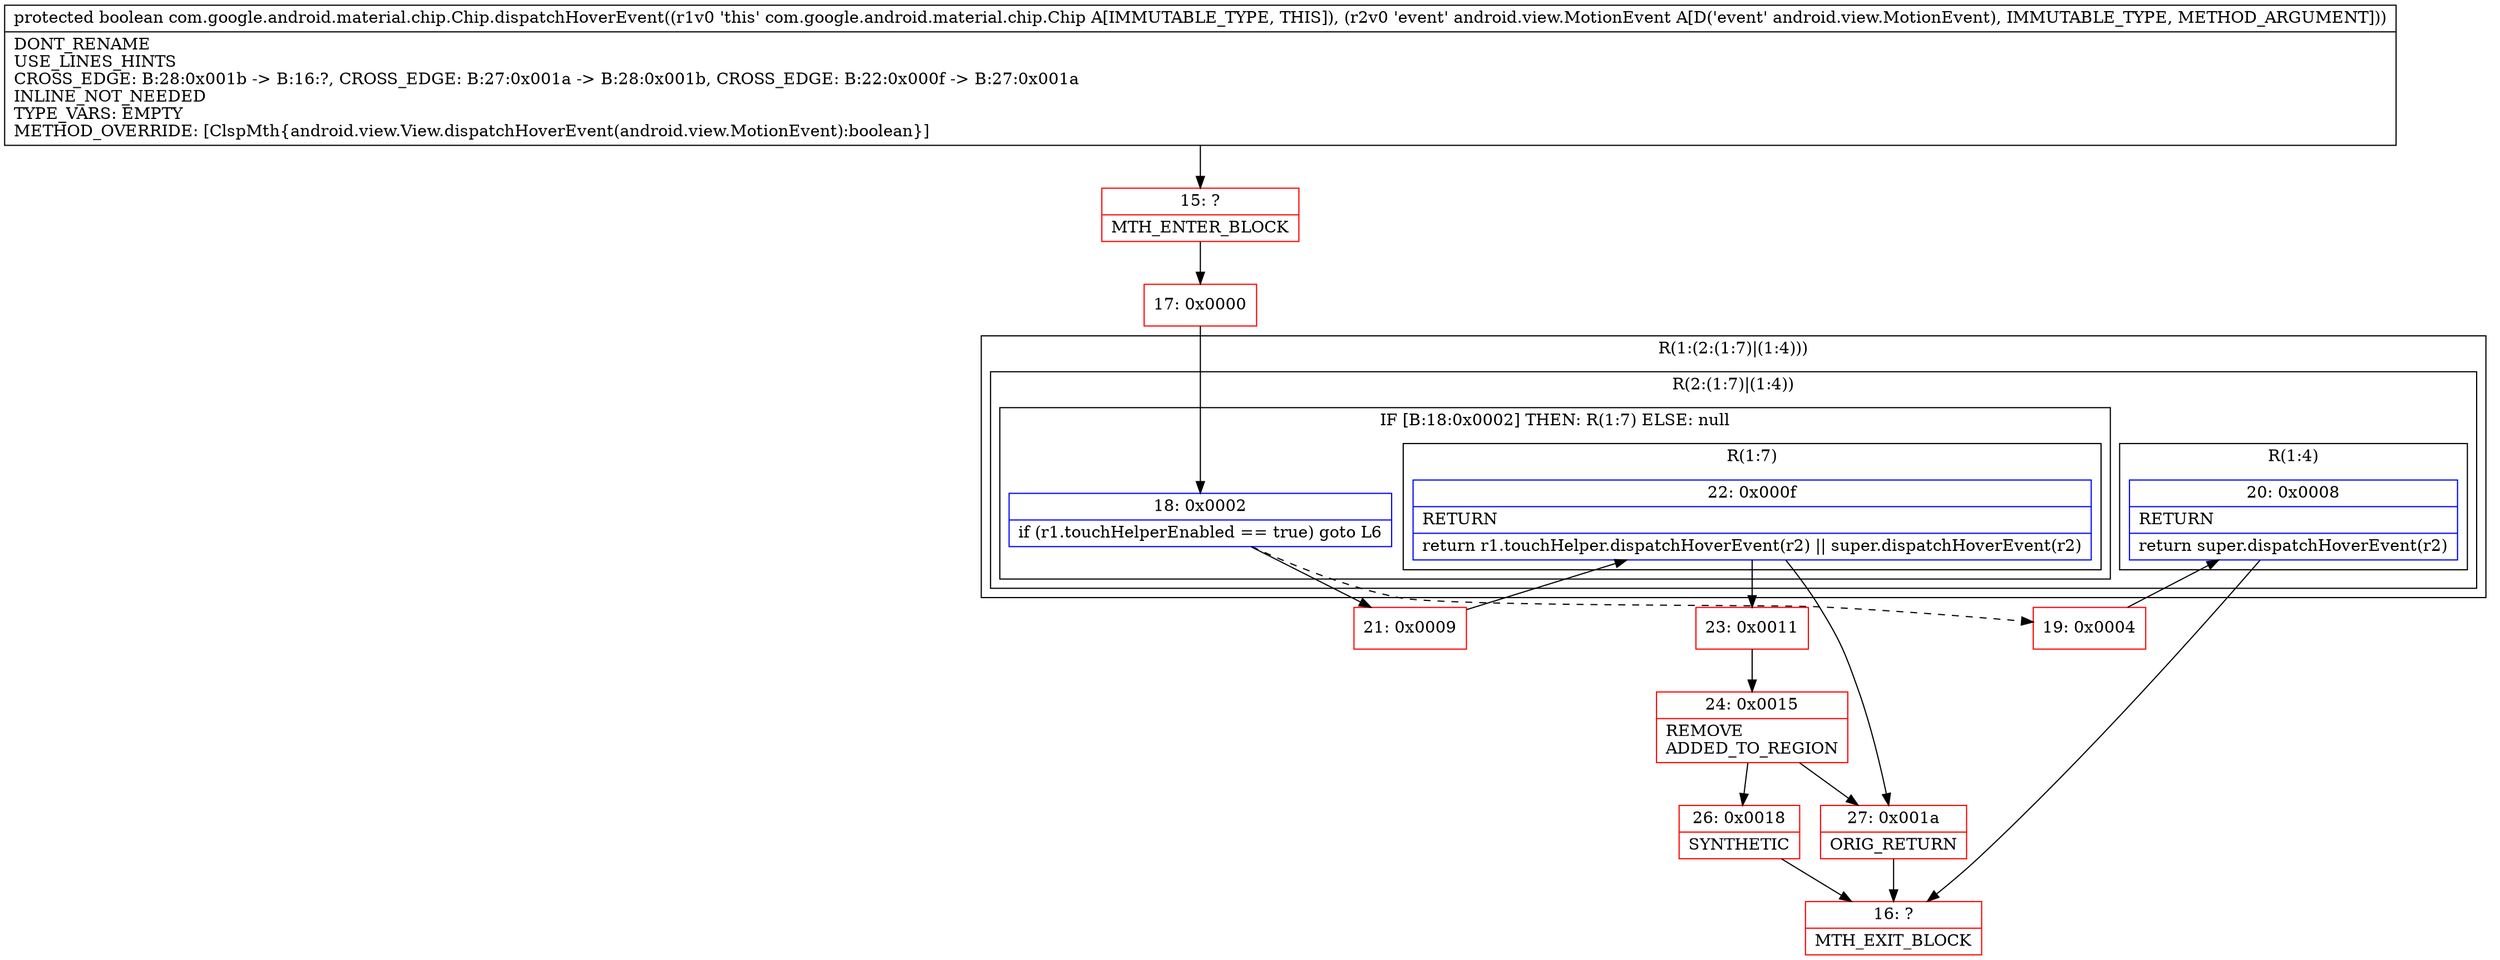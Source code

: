 digraph "CFG forcom.google.android.material.chip.Chip.dispatchHoverEvent(Landroid\/view\/MotionEvent;)Z" {
subgraph cluster_Region_1790615484 {
label = "R(1:(2:(1:7)|(1:4)))";
node [shape=record,color=blue];
subgraph cluster_Region_581547779 {
label = "R(2:(1:7)|(1:4))";
node [shape=record,color=blue];
subgraph cluster_IfRegion_695395708 {
label = "IF [B:18:0x0002] THEN: R(1:7) ELSE: null";
node [shape=record,color=blue];
Node_18 [shape=record,label="{18\:\ 0x0002|if (r1.touchHelperEnabled == true) goto L6\l}"];
subgraph cluster_Region_1497802095 {
label = "R(1:7)";
node [shape=record,color=blue];
Node_22 [shape=record,label="{22\:\ 0x000f|RETURN\l|return r1.touchHelper.dispatchHoverEvent(r2) \|\| super.dispatchHoverEvent(r2)\l}"];
}
}
subgraph cluster_Region_1740609156 {
label = "R(1:4)";
node [shape=record,color=blue];
Node_20 [shape=record,label="{20\:\ 0x0008|RETURN\l|return super.dispatchHoverEvent(r2)\l}"];
}
}
}
Node_15 [shape=record,color=red,label="{15\:\ ?|MTH_ENTER_BLOCK\l}"];
Node_17 [shape=record,color=red,label="{17\:\ 0x0000}"];
Node_19 [shape=record,color=red,label="{19\:\ 0x0004}"];
Node_16 [shape=record,color=red,label="{16\:\ ?|MTH_EXIT_BLOCK\l}"];
Node_21 [shape=record,color=red,label="{21\:\ 0x0009}"];
Node_23 [shape=record,color=red,label="{23\:\ 0x0011}"];
Node_24 [shape=record,color=red,label="{24\:\ 0x0015|REMOVE\lADDED_TO_REGION\l}"];
Node_26 [shape=record,color=red,label="{26\:\ 0x0018|SYNTHETIC\l}"];
Node_27 [shape=record,color=red,label="{27\:\ 0x001a|ORIG_RETURN\l}"];
MethodNode[shape=record,label="{protected boolean com.google.android.material.chip.Chip.dispatchHoverEvent((r1v0 'this' com.google.android.material.chip.Chip A[IMMUTABLE_TYPE, THIS]), (r2v0 'event' android.view.MotionEvent A[D('event' android.view.MotionEvent), IMMUTABLE_TYPE, METHOD_ARGUMENT]))  | DONT_RENAME\lUSE_LINES_HINTS\lCROSS_EDGE: B:28:0x001b \-\> B:16:?, CROSS_EDGE: B:27:0x001a \-\> B:28:0x001b, CROSS_EDGE: B:22:0x000f \-\> B:27:0x001a\lINLINE_NOT_NEEDED\lTYPE_VARS: EMPTY\lMETHOD_OVERRIDE: [ClspMth\{android.view.View.dispatchHoverEvent(android.view.MotionEvent):boolean\}]\l}"];
MethodNode -> Node_15;Node_18 -> Node_19[style=dashed];
Node_18 -> Node_21;
Node_22 -> Node_23;
Node_22 -> Node_27;
Node_20 -> Node_16;
Node_15 -> Node_17;
Node_17 -> Node_18;
Node_19 -> Node_20;
Node_21 -> Node_22;
Node_23 -> Node_24;
Node_24 -> Node_26;
Node_24 -> Node_27;
Node_26 -> Node_16;
Node_27 -> Node_16;
}


